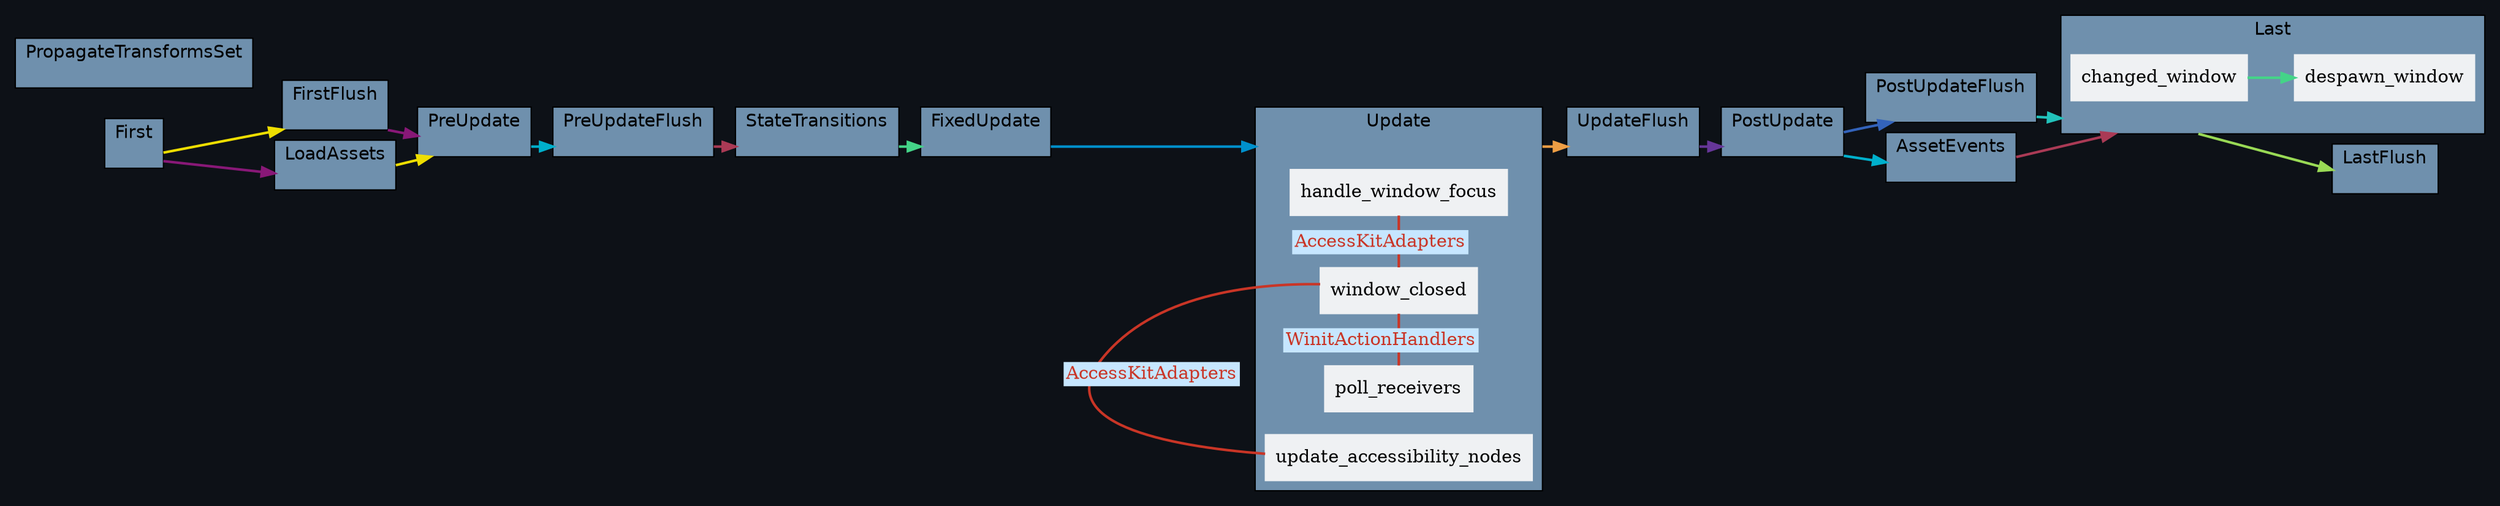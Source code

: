 digraph "" {
	"compound"="true";
	"splines"="spline";
	"rankdir"="LR";
	"bgcolor"="#0d1117";
	"fontname"="Helvetica";
	edge ["penwidth"="2"];
	node ["shape"="box", "style"="filled", "fillcolor"="#eff1f3", "color"="#eff1f3"];
	subgraph "clusternode_Set(0)" {
		"label"="Update";
		"tooltip"="Update";
		"bgcolor"="#6f90ad";
		"color"="black";
		"set_marker_node_Set(0)" ["style"="invis", "label"="", "height"="0", "shape"="point"]
		"node_System(60)" ["label"="handle_window_focus", "tooltip"="bevy_winit::accessibility::handle_window_focus"]
		"node_System(61)" ["label"="window_closed", "tooltip"="bevy_winit::accessibility::window_closed"]
		"node_System(62)" ["label"="poll_receivers", "tooltip"="bevy_winit::accessibility::poll_receivers"]
		"node_System(63)" ["label"="update_accessibility_nodes", "tooltip"="bevy_winit::accessibility::update_accessibility_nodes"]
	}
	
	subgraph "clusternode_Set(2)" {
		"label"="FirstFlush";
		"tooltip"="FirstFlush";
		"bgcolor"="#6f90ad";
		"color"="black";
		"set_marker_node_Set(2)" ["style"="invis", "label"="", "height"="0", "shape"="point"]
	}
	
	subgraph "clusternode_Set(3)" {
		"label"="PreUpdateFlush";
		"tooltip"="PreUpdateFlush";
		"bgcolor"="#6f90ad";
		"color"="black";
		"set_marker_node_Set(3)" ["style"="invis", "label"="", "height"="0", "shape"="point"]
	}
	
	subgraph "clusternode_Set(4)" {
		"label"="UpdateFlush";
		"tooltip"="UpdateFlush";
		"bgcolor"="#6f90ad";
		"color"="black";
		"set_marker_node_Set(4)" ["style"="invis", "label"="", "height"="0", "shape"="point"]
	}
	
	subgraph "clusternode_Set(5)" {
		"label"="PostUpdateFlush";
		"tooltip"="PostUpdateFlush";
		"bgcolor"="#6f90ad";
		"color"="black";
		"set_marker_node_Set(5)" ["style"="invis", "label"="", "height"="0", "shape"="point"]
	}
	
	subgraph "clusternode_Set(6)" {
		"label"="LastFlush";
		"tooltip"="LastFlush";
		"bgcolor"="#6f90ad";
		"color"="black";
		"set_marker_node_Set(6)" ["style"="invis", "label"="", "height"="0", "shape"="point"]
	}
	
	subgraph "clusternode_Set(7)" {
		"label"="First";
		"tooltip"="First";
		"bgcolor"="#6f90ad";
		"color"="black";
		"set_marker_node_Set(7)" ["style"="invis", "label"="", "height"="0", "shape"="point"]
	}
	
	subgraph "clusternode_Set(8)" {
		"label"="PreUpdate";
		"tooltip"="PreUpdate";
		"bgcolor"="#6f90ad";
		"color"="black";
		"set_marker_node_Set(8)" ["style"="invis", "label"="", "height"="0", "shape"="point"]
	}
	
	subgraph "clusternode_Set(9)" {
		"label"="StateTransitions";
		"tooltip"="StateTransitions";
		"bgcolor"="#6f90ad";
		"color"="black";
		"set_marker_node_Set(9)" ["style"="invis", "label"="", "height"="0", "shape"="point"]
	}
	
	subgraph "clusternode_Set(10)" {
		"label"="FixedUpdate";
		"tooltip"="FixedUpdate";
		"bgcolor"="#6f90ad";
		"color"="black";
		"set_marker_node_Set(10)" ["style"="invis", "label"="", "height"="0", "shape"="point"]
	}
	
	subgraph "clusternode_Set(11)" {
		"label"="PostUpdate";
		"tooltip"="PostUpdate";
		"bgcolor"="#6f90ad";
		"color"="black";
		"set_marker_node_Set(11)" ["style"="invis", "label"="", "height"="0", "shape"="point"]
	}
	
	subgraph "clusternode_Set(12)" {
		"label"="Last";
		"tooltip"="Last";
		"bgcolor"="#6f90ad";
		"color"="black";
		"set_marker_node_Set(12)" ["style"="invis", "label"="", "height"="0", "shape"="point"]
		"node_System(57)" ["label"="changed_window", "tooltip"="bevy_winit::system::changed_window"]
		"node_System(58)" ["label"="despawn_window", "tooltip"="bevy_winit::system::despawn_window"]
	}
	
	subgraph "clusternode_Set(22)" {
		"label"="PropagateTransformsSet";
		"tooltip"="PropagateTransformsSet";
		"bgcolor"="#6f90ad";
		"color"="black";
		"set_marker_node_Set(22)" ["style"="invis", "label"="", "height"="0", "shape"="point"]
	}
	
	subgraph "clusternode_Set(59)" {
		"label"="LoadAssets";
		"tooltip"="LoadAssets";
		"bgcolor"="#6f90ad";
		"color"="black";
		"set_marker_node_Set(59)" ["style"="invis", "label"="", "height"="0", "shape"="point"]
	}
	
	subgraph "clusternode_Set(60)" {
		"label"="AssetEvents";
		"tooltip"="AssetEvents";
		"bgcolor"="#6f90ad";
		"color"="black";
		"set_marker_node_Set(60)" ["style"="invis", "label"="", "height"="0", "shape"="point"]
	}
	
	"set_marker_node_Set(7)" -> "set_marker_node_Set(2)" ["lhead"="clusternode_Set(2)", "ltail"="clusternode_Set(7)", "tooltip"="First → FirstFlush", "color"="#eede00"]
	"set_marker_node_Set(2)" -> "set_marker_node_Set(8)" ["lhead"="clusternode_Set(8)", "ltail"="clusternode_Set(2)", "tooltip"="FirstFlush → PreUpdate", "color"="#881877"]
	"set_marker_node_Set(8)" -> "set_marker_node_Set(3)" ["lhead"="clusternode_Set(3)", "ltail"="clusternode_Set(8)", "tooltip"="PreUpdate → PreUpdateFlush", "color"="#00b0cc"]
	"set_marker_node_Set(3)" -> "set_marker_node_Set(9)" ["lhead"="clusternode_Set(9)", "ltail"="clusternode_Set(3)", "tooltip"="PreUpdateFlush → StateTransitions", "color"="#aa3a55"]
	"set_marker_node_Set(9)" -> "set_marker_node_Set(10)" ["lhead"="clusternode_Set(10)", "ltail"="clusternode_Set(9)", "tooltip"="StateTransitions → FixedUpdate", "color"="#44d488"]
	"set_marker_node_Set(10)" -> "set_marker_node_Set(0)" ["lhead"="clusternode_Set(0)", "ltail"="clusternode_Set(10)", "tooltip"="FixedUpdate → Update", "color"="#0090cc"]
	"set_marker_node_Set(0)" -> "set_marker_node_Set(4)" ["lhead"="clusternode_Set(4)", "ltail"="clusternode_Set(0)", "tooltip"="Update → UpdateFlush", "color"="#ee9e44"]
	"set_marker_node_Set(4)" -> "set_marker_node_Set(11)" ["lhead"="clusternode_Set(11)", "ltail"="clusternode_Set(4)", "tooltip"="UpdateFlush → PostUpdate", "color"="#663699"]
	"set_marker_node_Set(11)" -> "set_marker_node_Set(5)" ["lhead"="clusternode_Set(5)", "ltail"="clusternode_Set(11)", "tooltip"="PostUpdate → PostUpdateFlush", "color"="#3363bb"]
	"set_marker_node_Set(5)" -> "set_marker_node_Set(12)" ["lhead"="clusternode_Set(12)", "ltail"="clusternode_Set(5)", "tooltip"="PostUpdateFlush → Last", "color"="#22c2bb"]
	"set_marker_node_Set(12)" -> "set_marker_node_Set(6)" ["lhead"="clusternode_Set(6)", "ltail"="clusternode_Set(12)", "tooltip"="Last → LastFlush", "color"="#99d955"]
	"set_marker_node_Set(59)" -> "set_marker_node_Set(8)" ["lhead"="clusternode_Set(8)", "ltail"="clusternode_Set(59)", "tooltip"="LoadAssets → PreUpdate", "color"="#eede00"]
	"set_marker_node_Set(7)" -> "set_marker_node_Set(59)" ["lhead"="clusternode_Set(59)", "ltail"="clusternode_Set(7)", "tooltip"="First → LoadAssets", "color"="#881877"]
	"set_marker_node_Set(11)" -> "set_marker_node_Set(60)" ["lhead"="clusternode_Set(60)", "ltail"="clusternode_Set(11)", "tooltip"="PostUpdate → AssetEvents", "color"="#00b0cc"]
	"set_marker_node_Set(60)" -> "set_marker_node_Set(12)" ["lhead"="clusternode_Set(12)", "ltail"="clusternode_Set(60)", "tooltip"="AssetEvents → Last", "color"="#aa3a55"]
	"node_System(57)" -> "node_System(58)" ["lhead"="", "ltail"="", "tooltip"="SystemTypeSet(changed_window\") → despawn_window", "color"="#44d488"]
	"node_System(60)" -> "node_System(61)" ["dir"="none", "constraint"="false", "color"="#c93526", "fontcolor"="#c93526", "label"=<<table border="0" cellborder="0"><tr><td bgcolor="#c6e6ff">AccessKitAdapters</td></tr></table>>, "labeltooltip"="handle_window_focus — window_closed"]
	"node_System(61)" -> "node_System(62)" ["dir"="none", "constraint"="false", "color"="#c93526", "fontcolor"="#c93526", "label"=<<table border="0" cellborder="0"><tr><td bgcolor="#c6e6ff">WinitActionHandlers</td></tr></table>>, "labeltooltip"="window_closed — poll_receivers"]
	"node_System(61)" -> "node_System(63)" ["dir"="none", "constraint"="false", "color"="#c93526", "fontcolor"="#c93526", "label"=<<table border="0" cellborder="0"><tr><td bgcolor="#c6e6ff">AccessKitAdapters</td></tr></table>>, "labeltooltip"="window_closed — update_accessibility_nodes"]
}
